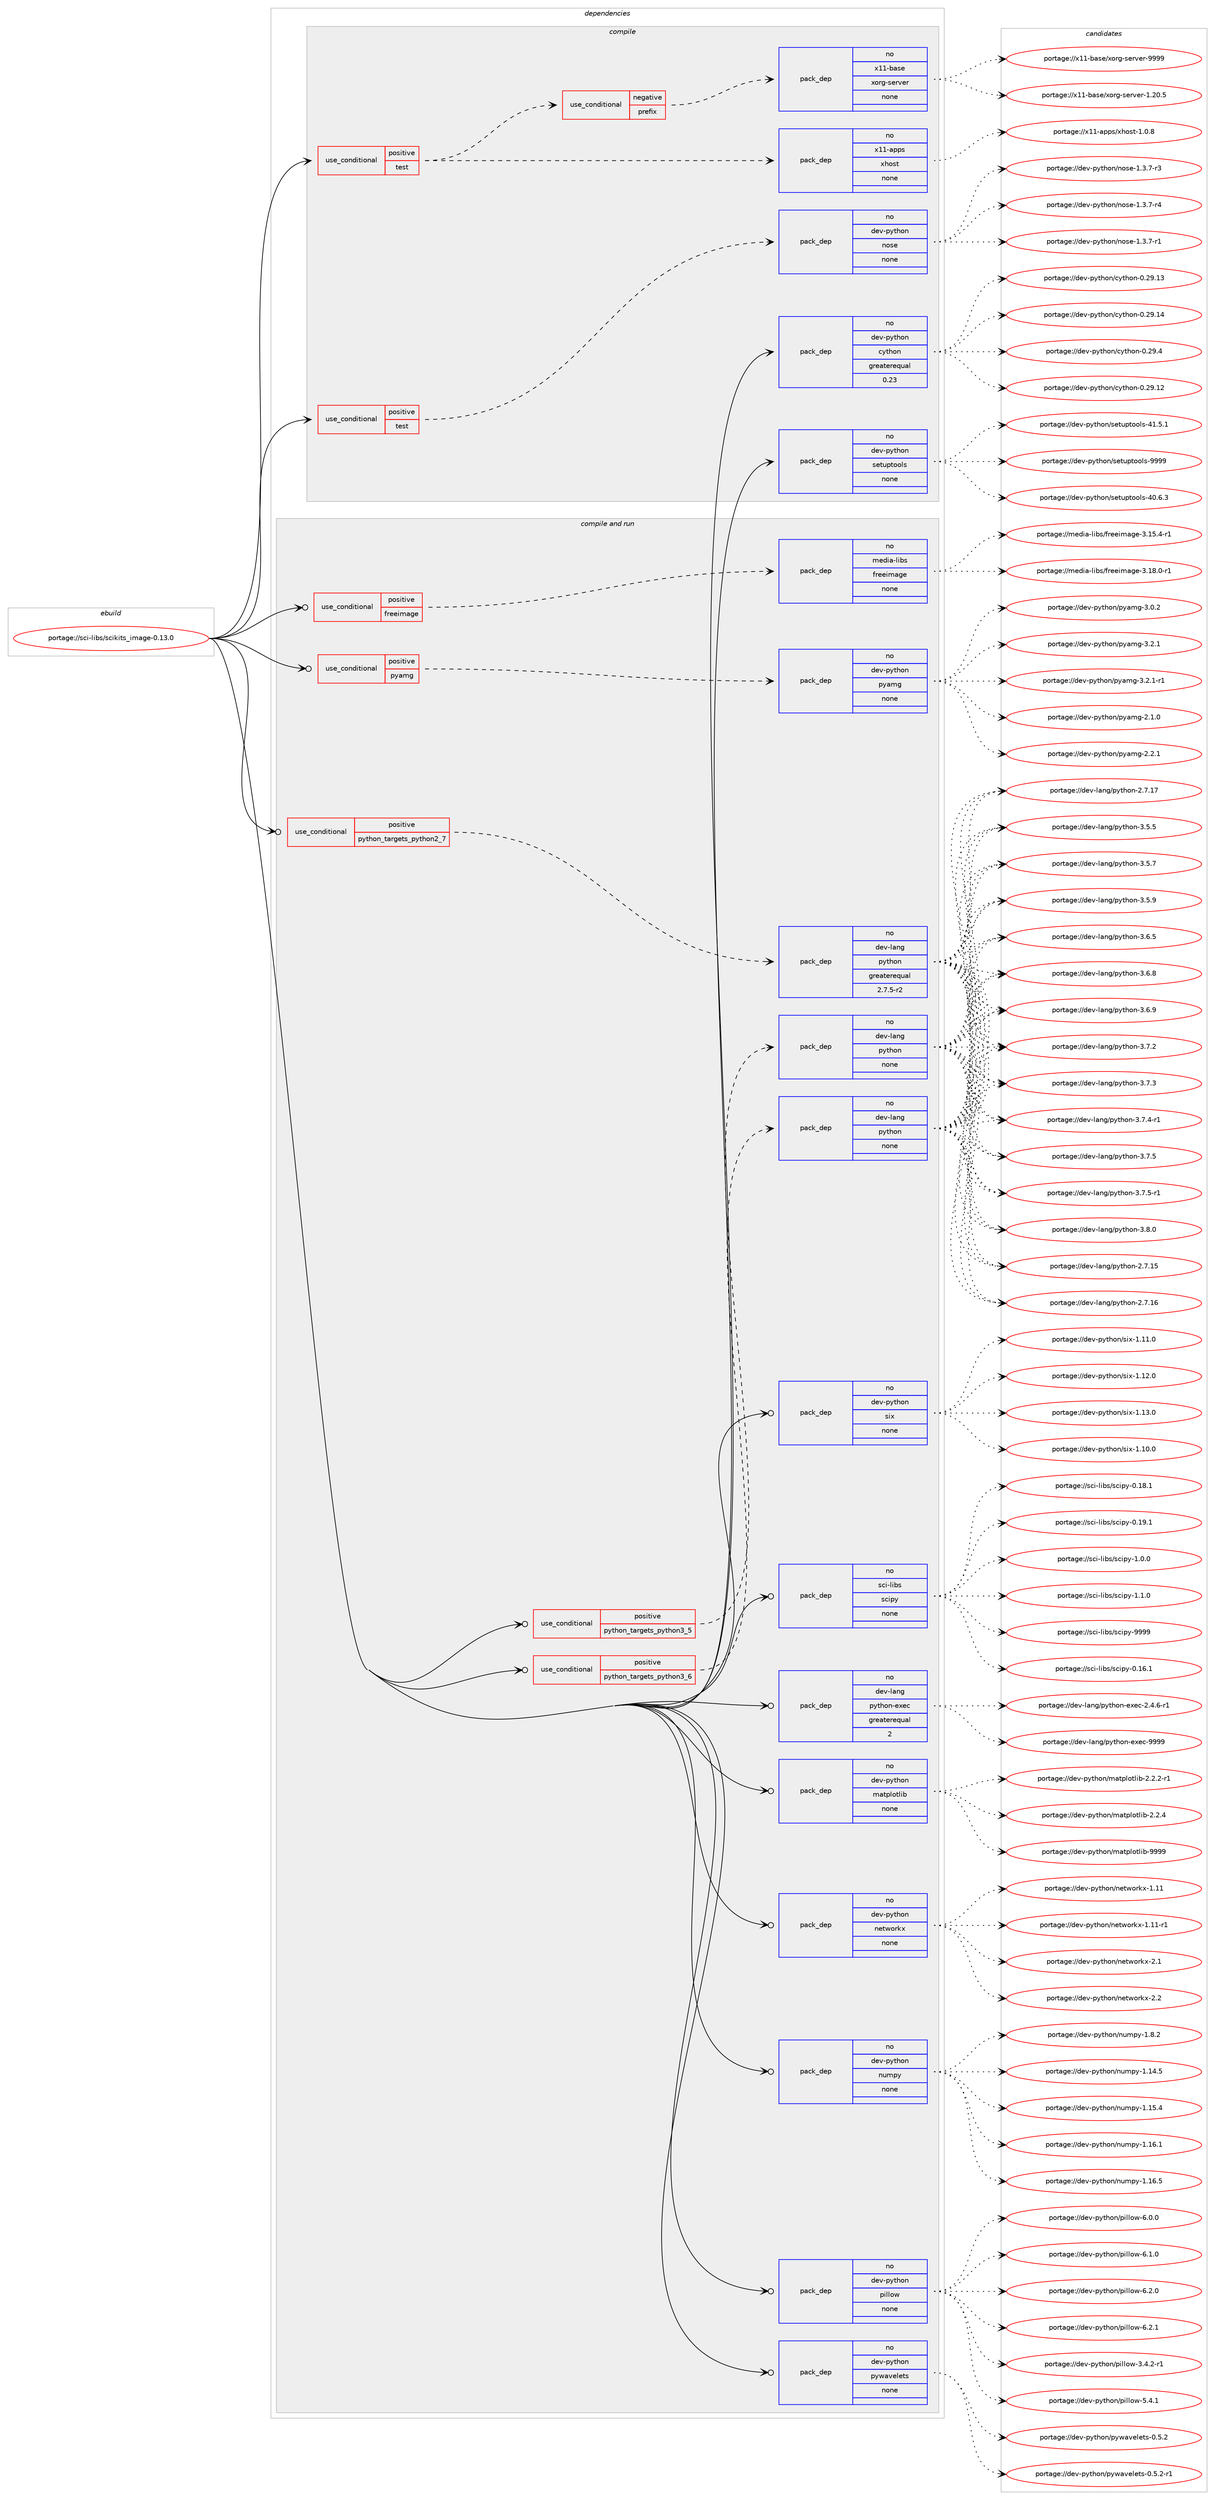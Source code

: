 digraph prolog {

# *************
# Graph options
# *************

newrank=true;
concentrate=true;
compound=true;
graph [rankdir=LR,fontname=Helvetica,fontsize=10,ranksep=1.5];#, ranksep=2.5, nodesep=0.2];
edge  [arrowhead=vee];
node  [fontname=Helvetica,fontsize=10];

# **********
# The ebuild
# **********

subgraph cluster_leftcol {
color=gray;
rank=same;
label=<<i>ebuild</i>>;
id [label="portage://sci-libs/scikits_image-0.13.0", color=red, width=4, href="../sci-libs/scikits_image-0.13.0.svg"];
}

# ****************
# The dependencies
# ****************

subgraph cluster_midcol {
color=gray;
label=<<i>dependencies</i>>;
subgraph cluster_compile {
fillcolor="#eeeeee";
style=filled;
label=<<i>compile</i>>;
subgraph cond97157 {
dependency392396 [label=<<TABLE BORDER="0" CELLBORDER="1" CELLSPACING="0" CELLPADDING="4"><TR><TD ROWSPAN="3" CELLPADDING="10">use_conditional</TD></TR><TR><TD>positive</TD></TR><TR><TD>test</TD></TR></TABLE>>, shape=none, color=red];
subgraph cond97158 {
dependency392397 [label=<<TABLE BORDER="0" CELLBORDER="1" CELLSPACING="0" CELLPADDING="4"><TR><TD ROWSPAN="3" CELLPADDING="10">use_conditional</TD></TR><TR><TD>negative</TD></TR><TR><TD>prefix</TD></TR></TABLE>>, shape=none, color=red];
subgraph pack288568 {
dependency392398 [label=<<TABLE BORDER="0" CELLBORDER="1" CELLSPACING="0" CELLPADDING="4" WIDTH="220"><TR><TD ROWSPAN="6" CELLPADDING="30">pack_dep</TD></TR><TR><TD WIDTH="110">no</TD></TR><TR><TD>x11-base</TD></TR><TR><TD>xorg-server</TD></TR><TR><TD>none</TD></TR><TR><TD></TD></TR></TABLE>>, shape=none, color=blue];
}
dependency392397:e -> dependency392398:w [weight=20,style="dashed",arrowhead="vee"];
}
dependency392396:e -> dependency392397:w [weight=20,style="dashed",arrowhead="vee"];
subgraph pack288569 {
dependency392399 [label=<<TABLE BORDER="0" CELLBORDER="1" CELLSPACING="0" CELLPADDING="4" WIDTH="220"><TR><TD ROWSPAN="6" CELLPADDING="30">pack_dep</TD></TR><TR><TD WIDTH="110">no</TD></TR><TR><TD>x11-apps</TD></TR><TR><TD>xhost</TD></TR><TR><TD>none</TD></TR><TR><TD></TD></TR></TABLE>>, shape=none, color=blue];
}
dependency392396:e -> dependency392399:w [weight=20,style="dashed",arrowhead="vee"];
}
id:e -> dependency392396:w [weight=20,style="solid",arrowhead="vee"];
subgraph cond97159 {
dependency392400 [label=<<TABLE BORDER="0" CELLBORDER="1" CELLSPACING="0" CELLPADDING="4"><TR><TD ROWSPAN="3" CELLPADDING="10">use_conditional</TD></TR><TR><TD>positive</TD></TR><TR><TD>test</TD></TR></TABLE>>, shape=none, color=red];
subgraph pack288570 {
dependency392401 [label=<<TABLE BORDER="0" CELLBORDER="1" CELLSPACING="0" CELLPADDING="4" WIDTH="220"><TR><TD ROWSPAN="6" CELLPADDING="30">pack_dep</TD></TR><TR><TD WIDTH="110">no</TD></TR><TR><TD>dev-python</TD></TR><TR><TD>nose</TD></TR><TR><TD>none</TD></TR><TR><TD></TD></TR></TABLE>>, shape=none, color=blue];
}
dependency392400:e -> dependency392401:w [weight=20,style="dashed",arrowhead="vee"];
}
id:e -> dependency392400:w [weight=20,style="solid",arrowhead="vee"];
subgraph pack288571 {
dependency392402 [label=<<TABLE BORDER="0" CELLBORDER="1" CELLSPACING="0" CELLPADDING="4" WIDTH="220"><TR><TD ROWSPAN="6" CELLPADDING="30">pack_dep</TD></TR><TR><TD WIDTH="110">no</TD></TR><TR><TD>dev-python</TD></TR><TR><TD>cython</TD></TR><TR><TD>greaterequal</TD></TR><TR><TD>0.23</TD></TR></TABLE>>, shape=none, color=blue];
}
id:e -> dependency392402:w [weight=20,style="solid",arrowhead="vee"];
subgraph pack288572 {
dependency392403 [label=<<TABLE BORDER="0" CELLBORDER="1" CELLSPACING="0" CELLPADDING="4" WIDTH="220"><TR><TD ROWSPAN="6" CELLPADDING="30">pack_dep</TD></TR><TR><TD WIDTH="110">no</TD></TR><TR><TD>dev-python</TD></TR><TR><TD>setuptools</TD></TR><TR><TD>none</TD></TR><TR><TD></TD></TR></TABLE>>, shape=none, color=blue];
}
id:e -> dependency392403:w [weight=20,style="solid",arrowhead="vee"];
}
subgraph cluster_compileandrun {
fillcolor="#eeeeee";
style=filled;
label=<<i>compile and run</i>>;
subgraph cond97160 {
dependency392404 [label=<<TABLE BORDER="0" CELLBORDER="1" CELLSPACING="0" CELLPADDING="4"><TR><TD ROWSPAN="3" CELLPADDING="10">use_conditional</TD></TR><TR><TD>positive</TD></TR><TR><TD>freeimage</TD></TR></TABLE>>, shape=none, color=red];
subgraph pack288573 {
dependency392405 [label=<<TABLE BORDER="0" CELLBORDER="1" CELLSPACING="0" CELLPADDING="4" WIDTH="220"><TR><TD ROWSPAN="6" CELLPADDING="30">pack_dep</TD></TR><TR><TD WIDTH="110">no</TD></TR><TR><TD>media-libs</TD></TR><TR><TD>freeimage</TD></TR><TR><TD>none</TD></TR><TR><TD></TD></TR></TABLE>>, shape=none, color=blue];
}
dependency392404:e -> dependency392405:w [weight=20,style="dashed",arrowhead="vee"];
}
id:e -> dependency392404:w [weight=20,style="solid",arrowhead="odotvee"];
subgraph cond97161 {
dependency392406 [label=<<TABLE BORDER="0" CELLBORDER="1" CELLSPACING="0" CELLPADDING="4"><TR><TD ROWSPAN="3" CELLPADDING="10">use_conditional</TD></TR><TR><TD>positive</TD></TR><TR><TD>pyamg</TD></TR></TABLE>>, shape=none, color=red];
subgraph pack288574 {
dependency392407 [label=<<TABLE BORDER="0" CELLBORDER="1" CELLSPACING="0" CELLPADDING="4" WIDTH="220"><TR><TD ROWSPAN="6" CELLPADDING="30">pack_dep</TD></TR><TR><TD WIDTH="110">no</TD></TR><TR><TD>dev-python</TD></TR><TR><TD>pyamg</TD></TR><TR><TD>none</TD></TR><TR><TD></TD></TR></TABLE>>, shape=none, color=blue];
}
dependency392406:e -> dependency392407:w [weight=20,style="dashed",arrowhead="vee"];
}
id:e -> dependency392406:w [weight=20,style="solid",arrowhead="odotvee"];
subgraph cond97162 {
dependency392408 [label=<<TABLE BORDER="0" CELLBORDER="1" CELLSPACING="0" CELLPADDING="4"><TR><TD ROWSPAN="3" CELLPADDING="10">use_conditional</TD></TR><TR><TD>positive</TD></TR><TR><TD>python_targets_python2_7</TD></TR></TABLE>>, shape=none, color=red];
subgraph pack288575 {
dependency392409 [label=<<TABLE BORDER="0" CELLBORDER="1" CELLSPACING="0" CELLPADDING="4" WIDTH="220"><TR><TD ROWSPAN="6" CELLPADDING="30">pack_dep</TD></TR><TR><TD WIDTH="110">no</TD></TR><TR><TD>dev-lang</TD></TR><TR><TD>python</TD></TR><TR><TD>greaterequal</TD></TR><TR><TD>2.7.5-r2</TD></TR></TABLE>>, shape=none, color=blue];
}
dependency392408:e -> dependency392409:w [weight=20,style="dashed",arrowhead="vee"];
}
id:e -> dependency392408:w [weight=20,style="solid",arrowhead="odotvee"];
subgraph cond97163 {
dependency392410 [label=<<TABLE BORDER="0" CELLBORDER="1" CELLSPACING="0" CELLPADDING="4"><TR><TD ROWSPAN="3" CELLPADDING="10">use_conditional</TD></TR><TR><TD>positive</TD></TR><TR><TD>python_targets_python3_5</TD></TR></TABLE>>, shape=none, color=red];
subgraph pack288576 {
dependency392411 [label=<<TABLE BORDER="0" CELLBORDER="1" CELLSPACING="0" CELLPADDING="4" WIDTH="220"><TR><TD ROWSPAN="6" CELLPADDING="30">pack_dep</TD></TR><TR><TD WIDTH="110">no</TD></TR><TR><TD>dev-lang</TD></TR><TR><TD>python</TD></TR><TR><TD>none</TD></TR><TR><TD></TD></TR></TABLE>>, shape=none, color=blue];
}
dependency392410:e -> dependency392411:w [weight=20,style="dashed",arrowhead="vee"];
}
id:e -> dependency392410:w [weight=20,style="solid",arrowhead="odotvee"];
subgraph cond97164 {
dependency392412 [label=<<TABLE BORDER="0" CELLBORDER="1" CELLSPACING="0" CELLPADDING="4"><TR><TD ROWSPAN="3" CELLPADDING="10">use_conditional</TD></TR><TR><TD>positive</TD></TR><TR><TD>python_targets_python3_6</TD></TR></TABLE>>, shape=none, color=red];
subgraph pack288577 {
dependency392413 [label=<<TABLE BORDER="0" CELLBORDER="1" CELLSPACING="0" CELLPADDING="4" WIDTH="220"><TR><TD ROWSPAN="6" CELLPADDING="30">pack_dep</TD></TR><TR><TD WIDTH="110">no</TD></TR><TR><TD>dev-lang</TD></TR><TR><TD>python</TD></TR><TR><TD>none</TD></TR><TR><TD></TD></TR></TABLE>>, shape=none, color=blue];
}
dependency392412:e -> dependency392413:w [weight=20,style="dashed",arrowhead="vee"];
}
id:e -> dependency392412:w [weight=20,style="solid",arrowhead="odotvee"];
subgraph pack288578 {
dependency392414 [label=<<TABLE BORDER="0" CELLBORDER="1" CELLSPACING="0" CELLPADDING="4" WIDTH="220"><TR><TD ROWSPAN="6" CELLPADDING="30">pack_dep</TD></TR><TR><TD WIDTH="110">no</TD></TR><TR><TD>dev-lang</TD></TR><TR><TD>python-exec</TD></TR><TR><TD>greaterequal</TD></TR><TR><TD>2</TD></TR></TABLE>>, shape=none, color=blue];
}
id:e -> dependency392414:w [weight=20,style="solid",arrowhead="odotvee"];
subgraph pack288579 {
dependency392415 [label=<<TABLE BORDER="0" CELLBORDER="1" CELLSPACING="0" CELLPADDING="4" WIDTH="220"><TR><TD ROWSPAN="6" CELLPADDING="30">pack_dep</TD></TR><TR><TD WIDTH="110">no</TD></TR><TR><TD>dev-python</TD></TR><TR><TD>matplotlib</TD></TR><TR><TD>none</TD></TR><TR><TD></TD></TR></TABLE>>, shape=none, color=blue];
}
id:e -> dependency392415:w [weight=20,style="solid",arrowhead="odotvee"];
subgraph pack288580 {
dependency392416 [label=<<TABLE BORDER="0" CELLBORDER="1" CELLSPACING="0" CELLPADDING="4" WIDTH="220"><TR><TD ROWSPAN="6" CELLPADDING="30">pack_dep</TD></TR><TR><TD WIDTH="110">no</TD></TR><TR><TD>dev-python</TD></TR><TR><TD>networkx</TD></TR><TR><TD>none</TD></TR><TR><TD></TD></TR></TABLE>>, shape=none, color=blue];
}
id:e -> dependency392416:w [weight=20,style="solid",arrowhead="odotvee"];
subgraph pack288581 {
dependency392417 [label=<<TABLE BORDER="0" CELLBORDER="1" CELLSPACING="0" CELLPADDING="4" WIDTH="220"><TR><TD ROWSPAN="6" CELLPADDING="30">pack_dep</TD></TR><TR><TD WIDTH="110">no</TD></TR><TR><TD>dev-python</TD></TR><TR><TD>numpy</TD></TR><TR><TD>none</TD></TR><TR><TD></TD></TR></TABLE>>, shape=none, color=blue];
}
id:e -> dependency392417:w [weight=20,style="solid",arrowhead="odotvee"];
subgraph pack288582 {
dependency392418 [label=<<TABLE BORDER="0" CELLBORDER="1" CELLSPACING="0" CELLPADDING="4" WIDTH="220"><TR><TD ROWSPAN="6" CELLPADDING="30">pack_dep</TD></TR><TR><TD WIDTH="110">no</TD></TR><TR><TD>dev-python</TD></TR><TR><TD>pillow</TD></TR><TR><TD>none</TD></TR><TR><TD></TD></TR></TABLE>>, shape=none, color=blue];
}
id:e -> dependency392418:w [weight=20,style="solid",arrowhead="odotvee"];
subgraph pack288583 {
dependency392419 [label=<<TABLE BORDER="0" CELLBORDER="1" CELLSPACING="0" CELLPADDING="4" WIDTH="220"><TR><TD ROWSPAN="6" CELLPADDING="30">pack_dep</TD></TR><TR><TD WIDTH="110">no</TD></TR><TR><TD>dev-python</TD></TR><TR><TD>pywavelets</TD></TR><TR><TD>none</TD></TR><TR><TD></TD></TR></TABLE>>, shape=none, color=blue];
}
id:e -> dependency392419:w [weight=20,style="solid",arrowhead="odotvee"];
subgraph pack288584 {
dependency392420 [label=<<TABLE BORDER="0" CELLBORDER="1" CELLSPACING="0" CELLPADDING="4" WIDTH="220"><TR><TD ROWSPAN="6" CELLPADDING="30">pack_dep</TD></TR><TR><TD WIDTH="110">no</TD></TR><TR><TD>dev-python</TD></TR><TR><TD>six</TD></TR><TR><TD>none</TD></TR><TR><TD></TD></TR></TABLE>>, shape=none, color=blue];
}
id:e -> dependency392420:w [weight=20,style="solid",arrowhead="odotvee"];
subgraph pack288585 {
dependency392421 [label=<<TABLE BORDER="0" CELLBORDER="1" CELLSPACING="0" CELLPADDING="4" WIDTH="220"><TR><TD ROWSPAN="6" CELLPADDING="30">pack_dep</TD></TR><TR><TD WIDTH="110">no</TD></TR><TR><TD>sci-libs</TD></TR><TR><TD>scipy</TD></TR><TR><TD>none</TD></TR><TR><TD></TD></TR></TABLE>>, shape=none, color=blue];
}
id:e -> dependency392421:w [weight=20,style="solid",arrowhead="odotvee"];
}
subgraph cluster_run {
fillcolor="#eeeeee";
style=filled;
label=<<i>run</i>>;
}
}

# **************
# The candidates
# **************

subgraph cluster_choices {
rank=same;
color=gray;
label=<<i>candidates</i>>;

subgraph choice288568 {
color=black;
nodesep=1;
choiceportage1204949459897115101471201111141034511510111411810111445494650484653 [label="portage://x11-base/xorg-server-1.20.5", color=red, width=4,href="../x11-base/xorg-server-1.20.5.svg"];
choiceportage120494945989711510147120111114103451151011141181011144557575757 [label="portage://x11-base/xorg-server-9999", color=red, width=4,href="../x11-base/xorg-server-9999.svg"];
dependency392398:e -> choiceportage1204949459897115101471201111141034511510111411810111445494650484653:w [style=dotted,weight="100"];
dependency392398:e -> choiceportage120494945989711510147120111114103451151011141181011144557575757:w [style=dotted,weight="100"];
}
subgraph choice288569 {
color=black;
nodesep=1;
choiceportage1204949459711211211547120104111115116454946484656 [label="portage://x11-apps/xhost-1.0.8", color=red, width=4,href="../x11-apps/xhost-1.0.8.svg"];
dependency392399:e -> choiceportage1204949459711211211547120104111115116454946484656:w [style=dotted,weight="100"];
}
subgraph choice288570 {
color=black;
nodesep=1;
choiceportage10010111845112121116104111110471101111151014549465146554511449 [label="portage://dev-python/nose-1.3.7-r1", color=red, width=4,href="../dev-python/nose-1.3.7-r1.svg"];
choiceportage10010111845112121116104111110471101111151014549465146554511451 [label="portage://dev-python/nose-1.3.7-r3", color=red, width=4,href="../dev-python/nose-1.3.7-r3.svg"];
choiceportage10010111845112121116104111110471101111151014549465146554511452 [label="portage://dev-python/nose-1.3.7-r4", color=red, width=4,href="../dev-python/nose-1.3.7-r4.svg"];
dependency392401:e -> choiceportage10010111845112121116104111110471101111151014549465146554511449:w [style=dotted,weight="100"];
dependency392401:e -> choiceportage10010111845112121116104111110471101111151014549465146554511451:w [style=dotted,weight="100"];
dependency392401:e -> choiceportage10010111845112121116104111110471101111151014549465146554511452:w [style=dotted,weight="100"];
}
subgraph choice288571 {
color=black;
nodesep=1;
choiceportage1001011184511212111610411111047991211161041111104548465057464950 [label="portage://dev-python/cython-0.29.12", color=red, width=4,href="../dev-python/cython-0.29.12.svg"];
choiceportage1001011184511212111610411111047991211161041111104548465057464951 [label="portage://dev-python/cython-0.29.13", color=red, width=4,href="../dev-python/cython-0.29.13.svg"];
choiceportage1001011184511212111610411111047991211161041111104548465057464952 [label="portage://dev-python/cython-0.29.14", color=red, width=4,href="../dev-python/cython-0.29.14.svg"];
choiceportage10010111845112121116104111110479912111610411111045484650574652 [label="portage://dev-python/cython-0.29.4", color=red, width=4,href="../dev-python/cython-0.29.4.svg"];
dependency392402:e -> choiceportage1001011184511212111610411111047991211161041111104548465057464950:w [style=dotted,weight="100"];
dependency392402:e -> choiceportage1001011184511212111610411111047991211161041111104548465057464951:w [style=dotted,weight="100"];
dependency392402:e -> choiceportage1001011184511212111610411111047991211161041111104548465057464952:w [style=dotted,weight="100"];
dependency392402:e -> choiceportage10010111845112121116104111110479912111610411111045484650574652:w [style=dotted,weight="100"];
}
subgraph choice288572 {
color=black;
nodesep=1;
choiceportage100101118451121211161041111104711510111611711211611111110811545524846544651 [label="portage://dev-python/setuptools-40.6.3", color=red, width=4,href="../dev-python/setuptools-40.6.3.svg"];
choiceportage100101118451121211161041111104711510111611711211611111110811545524946534649 [label="portage://dev-python/setuptools-41.5.1", color=red, width=4,href="../dev-python/setuptools-41.5.1.svg"];
choiceportage10010111845112121116104111110471151011161171121161111111081154557575757 [label="portage://dev-python/setuptools-9999", color=red, width=4,href="../dev-python/setuptools-9999.svg"];
dependency392403:e -> choiceportage100101118451121211161041111104711510111611711211611111110811545524846544651:w [style=dotted,weight="100"];
dependency392403:e -> choiceportage100101118451121211161041111104711510111611711211611111110811545524946534649:w [style=dotted,weight="100"];
dependency392403:e -> choiceportage10010111845112121116104111110471151011161171121161111111081154557575757:w [style=dotted,weight="100"];
}
subgraph choice288573 {
color=black;
nodesep=1;
choiceportage1091011001059745108105981154710211410110110510997103101455146495346524511449 [label="portage://media-libs/freeimage-3.15.4-r1", color=red, width=4,href="../media-libs/freeimage-3.15.4-r1.svg"];
choiceportage1091011001059745108105981154710211410110110510997103101455146495646484511449 [label="portage://media-libs/freeimage-3.18.0-r1", color=red, width=4,href="../media-libs/freeimage-3.18.0-r1.svg"];
dependency392405:e -> choiceportage1091011001059745108105981154710211410110110510997103101455146495346524511449:w [style=dotted,weight="100"];
dependency392405:e -> choiceportage1091011001059745108105981154710211410110110510997103101455146495646484511449:w [style=dotted,weight="100"];
}
subgraph choice288574 {
color=black;
nodesep=1;
choiceportage100101118451121211161041111104711212197109103455046494648 [label="portage://dev-python/pyamg-2.1.0", color=red, width=4,href="../dev-python/pyamg-2.1.0.svg"];
choiceportage100101118451121211161041111104711212197109103455046504649 [label="portage://dev-python/pyamg-2.2.1", color=red, width=4,href="../dev-python/pyamg-2.2.1.svg"];
choiceportage100101118451121211161041111104711212197109103455146484650 [label="portage://dev-python/pyamg-3.0.2", color=red, width=4,href="../dev-python/pyamg-3.0.2.svg"];
choiceportage100101118451121211161041111104711212197109103455146504649 [label="portage://dev-python/pyamg-3.2.1", color=red, width=4,href="../dev-python/pyamg-3.2.1.svg"];
choiceportage1001011184511212111610411111047112121971091034551465046494511449 [label="portage://dev-python/pyamg-3.2.1-r1", color=red, width=4,href="../dev-python/pyamg-3.2.1-r1.svg"];
dependency392407:e -> choiceportage100101118451121211161041111104711212197109103455046494648:w [style=dotted,weight="100"];
dependency392407:e -> choiceportage100101118451121211161041111104711212197109103455046504649:w [style=dotted,weight="100"];
dependency392407:e -> choiceportage100101118451121211161041111104711212197109103455146484650:w [style=dotted,weight="100"];
dependency392407:e -> choiceportage100101118451121211161041111104711212197109103455146504649:w [style=dotted,weight="100"];
dependency392407:e -> choiceportage1001011184511212111610411111047112121971091034551465046494511449:w [style=dotted,weight="100"];
}
subgraph choice288575 {
color=black;
nodesep=1;
choiceportage10010111845108971101034711212111610411111045504655464953 [label="portage://dev-lang/python-2.7.15", color=red, width=4,href="../dev-lang/python-2.7.15.svg"];
choiceportage10010111845108971101034711212111610411111045504655464954 [label="portage://dev-lang/python-2.7.16", color=red, width=4,href="../dev-lang/python-2.7.16.svg"];
choiceportage10010111845108971101034711212111610411111045504655464955 [label="portage://dev-lang/python-2.7.17", color=red, width=4,href="../dev-lang/python-2.7.17.svg"];
choiceportage100101118451089711010347112121116104111110455146534653 [label="portage://dev-lang/python-3.5.5", color=red, width=4,href="../dev-lang/python-3.5.5.svg"];
choiceportage100101118451089711010347112121116104111110455146534655 [label="portage://dev-lang/python-3.5.7", color=red, width=4,href="../dev-lang/python-3.5.7.svg"];
choiceportage100101118451089711010347112121116104111110455146534657 [label="portage://dev-lang/python-3.5.9", color=red, width=4,href="../dev-lang/python-3.5.9.svg"];
choiceportage100101118451089711010347112121116104111110455146544653 [label="portage://dev-lang/python-3.6.5", color=red, width=4,href="../dev-lang/python-3.6.5.svg"];
choiceportage100101118451089711010347112121116104111110455146544656 [label="portage://dev-lang/python-3.6.8", color=red, width=4,href="../dev-lang/python-3.6.8.svg"];
choiceportage100101118451089711010347112121116104111110455146544657 [label="portage://dev-lang/python-3.6.9", color=red, width=4,href="../dev-lang/python-3.6.9.svg"];
choiceportage100101118451089711010347112121116104111110455146554650 [label="portage://dev-lang/python-3.7.2", color=red, width=4,href="../dev-lang/python-3.7.2.svg"];
choiceportage100101118451089711010347112121116104111110455146554651 [label="portage://dev-lang/python-3.7.3", color=red, width=4,href="../dev-lang/python-3.7.3.svg"];
choiceportage1001011184510897110103471121211161041111104551465546524511449 [label="portage://dev-lang/python-3.7.4-r1", color=red, width=4,href="../dev-lang/python-3.7.4-r1.svg"];
choiceportage100101118451089711010347112121116104111110455146554653 [label="portage://dev-lang/python-3.7.5", color=red, width=4,href="../dev-lang/python-3.7.5.svg"];
choiceportage1001011184510897110103471121211161041111104551465546534511449 [label="portage://dev-lang/python-3.7.5-r1", color=red, width=4,href="../dev-lang/python-3.7.5-r1.svg"];
choiceportage100101118451089711010347112121116104111110455146564648 [label="portage://dev-lang/python-3.8.0", color=red, width=4,href="../dev-lang/python-3.8.0.svg"];
dependency392409:e -> choiceportage10010111845108971101034711212111610411111045504655464953:w [style=dotted,weight="100"];
dependency392409:e -> choiceportage10010111845108971101034711212111610411111045504655464954:w [style=dotted,weight="100"];
dependency392409:e -> choiceportage10010111845108971101034711212111610411111045504655464955:w [style=dotted,weight="100"];
dependency392409:e -> choiceportage100101118451089711010347112121116104111110455146534653:w [style=dotted,weight="100"];
dependency392409:e -> choiceportage100101118451089711010347112121116104111110455146534655:w [style=dotted,weight="100"];
dependency392409:e -> choiceportage100101118451089711010347112121116104111110455146534657:w [style=dotted,weight="100"];
dependency392409:e -> choiceportage100101118451089711010347112121116104111110455146544653:w [style=dotted,weight="100"];
dependency392409:e -> choiceportage100101118451089711010347112121116104111110455146544656:w [style=dotted,weight="100"];
dependency392409:e -> choiceportage100101118451089711010347112121116104111110455146544657:w [style=dotted,weight="100"];
dependency392409:e -> choiceportage100101118451089711010347112121116104111110455146554650:w [style=dotted,weight="100"];
dependency392409:e -> choiceportage100101118451089711010347112121116104111110455146554651:w [style=dotted,weight="100"];
dependency392409:e -> choiceportage1001011184510897110103471121211161041111104551465546524511449:w [style=dotted,weight="100"];
dependency392409:e -> choiceportage100101118451089711010347112121116104111110455146554653:w [style=dotted,weight="100"];
dependency392409:e -> choiceportage1001011184510897110103471121211161041111104551465546534511449:w [style=dotted,weight="100"];
dependency392409:e -> choiceportage100101118451089711010347112121116104111110455146564648:w [style=dotted,weight="100"];
}
subgraph choice288576 {
color=black;
nodesep=1;
choiceportage10010111845108971101034711212111610411111045504655464953 [label="portage://dev-lang/python-2.7.15", color=red, width=4,href="../dev-lang/python-2.7.15.svg"];
choiceportage10010111845108971101034711212111610411111045504655464954 [label="portage://dev-lang/python-2.7.16", color=red, width=4,href="../dev-lang/python-2.7.16.svg"];
choiceportage10010111845108971101034711212111610411111045504655464955 [label="portage://dev-lang/python-2.7.17", color=red, width=4,href="../dev-lang/python-2.7.17.svg"];
choiceportage100101118451089711010347112121116104111110455146534653 [label="portage://dev-lang/python-3.5.5", color=red, width=4,href="../dev-lang/python-3.5.5.svg"];
choiceportage100101118451089711010347112121116104111110455146534655 [label="portage://dev-lang/python-3.5.7", color=red, width=4,href="../dev-lang/python-3.5.7.svg"];
choiceportage100101118451089711010347112121116104111110455146534657 [label="portage://dev-lang/python-3.5.9", color=red, width=4,href="../dev-lang/python-3.5.9.svg"];
choiceportage100101118451089711010347112121116104111110455146544653 [label="portage://dev-lang/python-3.6.5", color=red, width=4,href="../dev-lang/python-3.6.5.svg"];
choiceportage100101118451089711010347112121116104111110455146544656 [label="portage://dev-lang/python-3.6.8", color=red, width=4,href="../dev-lang/python-3.6.8.svg"];
choiceportage100101118451089711010347112121116104111110455146544657 [label="portage://dev-lang/python-3.6.9", color=red, width=4,href="../dev-lang/python-3.6.9.svg"];
choiceportage100101118451089711010347112121116104111110455146554650 [label="portage://dev-lang/python-3.7.2", color=red, width=4,href="../dev-lang/python-3.7.2.svg"];
choiceportage100101118451089711010347112121116104111110455146554651 [label="portage://dev-lang/python-3.7.3", color=red, width=4,href="../dev-lang/python-3.7.3.svg"];
choiceportage1001011184510897110103471121211161041111104551465546524511449 [label="portage://dev-lang/python-3.7.4-r1", color=red, width=4,href="../dev-lang/python-3.7.4-r1.svg"];
choiceportage100101118451089711010347112121116104111110455146554653 [label="portage://dev-lang/python-3.7.5", color=red, width=4,href="../dev-lang/python-3.7.5.svg"];
choiceportage1001011184510897110103471121211161041111104551465546534511449 [label="portage://dev-lang/python-3.7.5-r1", color=red, width=4,href="../dev-lang/python-3.7.5-r1.svg"];
choiceportage100101118451089711010347112121116104111110455146564648 [label="portage://dev-lang/python-3.8.0", color=red, width=4,href="../dev-lang/python-3.8.0.svg"];
dependency392411:e -> choiceportage10010111845108971101034711212111610411111045504655464953:w [style=dotted,weight="100"];
dependency392411:e -> choiceportage10010111845108971101034711212111610411111045504655464954:w [style=dotted,weight="100"];
dependency392411:e -> choiceportage10010111845108971101034711212111610411111045504655464955:w [style=dotted,weight="100"];
dependency392411:e -> choiceportage100101118451089711010347112121116104111110455146534653:w [style=dotted,weight="100"];
dependency392411:e -> choiceportage100101118451089711010347112121116104111110455146534655:w [style=dotted,weight="100"];
dependency392411:e -> choiceportage100101118451089711010347112121116104111110455146534657:w [style=dotted,weight="100"];
dependency392411:e -> choiceportage100101118451089711010347112121116104111110455146544653:w [style=dotted,weight="100"];
dependency392411:e -> choiceportage100101118451089711010347112121116104111110455146544656:w [style=dotted,weight="100"];
dependency392411:e -> choiceportage100101118451089711010347112121116104111110455146544657:w [style=dotted,weight="100"];
dependency392411:e -> choiceportage100101118451089711010347112121116104111110455146554650:w [style=dotted,weight="100"];
dependency392411:e -> choiceportage100101118451089711010347112121116104111110455146554651:w [style=dotted,weight="100"];
dependency392411:e -> choiceportage1001011184510897110103471121211161041111104551465546524511449:w [style=dotted,weight="100"];
dependency392411:e -> choiceportage100101118451089711010347112121116104111110455146554653:w [style=dotted,weight="100"];
dependency392411:e -> choiceportage1001011184510897110103471121211161041111104551465546534511449:w [style=dotted,weight="100"];
dependency392411:e -> choiceportage100101118451089711010347112121116104111110455146564648:w [style=dotted,weight="100"];
}
subgraph choice288577 {
color=black;
nodesep=1;
choiceportage10010111845108971101034711212111610411111045504655464953 [label="portage://dev-lang/python-2.7.15", color=red, width=4,href="../dev-lang/python-2.7.15.svg"];
choiceportage10010111845108971101034711212111610411111045504655464954 [label="portage://dev-lang/python-2.7.16", color=red, width=4,href="../dev-lang/python-2.7.16.svg"];
choiceportage10010111845108971101034711212111610411111045504655464955 [label="portage://dev-lang/python-2.7.17", color=red, width=4,href="../dev-lang/python-2.7.17.svg"];
choiceportage100101118451089711010347112121116104111110455146534653 [label="portage://dev-lang/python-3.5.5", color=red, width=4,href="../dev-lang/python-3.5.5.svg"];
choiceportage100101118451089711010347112121116104111110455146534655 [label="portage://dev-lang/python-3.5.7", color=red, width=4,href="../dev-lang/python-3.5.7.svg"];
choiceportage100101118451089711010347112121116104111110455146534657 [label="portage://dev-lang/python-3.5.9", color=red, width=4,href="../dev-lang/python-3.5.9.svg"];
choiceportage100101118451089711010347112121116104111110455146544653 [label="portage://dev-lang/python-3.6.5", color=red, width=4,href="../dev-lang/python-3.6.5.svg"];
choiceportage100101118451089711010347112121116104111110455146544656 [label="portage://dev-lang/python-3.6.8", color=red, width=4,href="../dev-lang/python-3.6.8.svg"];
choiceportage100101118451089711010347112121116104111110455146544657 [label="portage://dev-lang/python-3.6.9", color=red, width=4,href="../dev-lang/python-3.6.9.svg"];
choiceportage100101118451089711010347112121116104111110455146554650 [label="portage://dev-lang/python-3.7.2", color=red, width=4,href="../dev-lang/python-3.7.2.svg"];
choiceportage100101118451089711010347112121116104111110455146554651 [label="portage://dev-lang/python-3.7.3", color=red, width=4,href="../dev-lang/python-3.7.3.svg"];
choiceportage1001011184510897110103471121211161041111104551465546524511449 [label="portage://dev-lang/python-3.7.4-r1", color=red, width=4,href="../dev-lang/python-3.7.4-r1.svg"];
choiceportage100101118451089711010347112121116104111110455146554653 [label="portage://dev-lang/python-3.7.5", color=red, width=4,href="../dev-lang/python-3.7.5.svg"];
choiceportage1001011184510897110103471121211161041111104551465546534511449 [label="portage://dev-lang/python-3.7.5-r1", color=red, width=4,href="../dev-lang/python-3.7.5-r1.svg"];
choiceportage100101118451089711010347112121116104111110455146564648 [label="portage://dev-lang/python-3.8.0", color=red, width=4,href="../dev-lang/python-3.8.0.svg"];
dependency392413:e -> choiceportage10010111845108971101034711212111610411111045504655464953:w [style=dotted,weight="100"];
dependency392413:e -> choiceportage10010111845108971101034711212111610411111045504655464954:w [style=dotted,weight="100"];
dependency392413:e -> choiceportage10010111845108971101034711212111610411111045504655464955:w [style=dotted,weight="100"];
dependency392413:e -> choiceportage100101118451089711010347112121116104111110455146534653:w [style=dotted,weight="100"];
dependency392413:e -> choiceportage100101118451089711010347112121116104111110455146534655:w [style=dotted,weight="100"];
dependency392413:e -> choiceportage100101118451089711010347112121116104111110455146534657:w [style=dotted,weight="100"];
dependency392413:e -> choiceportage100101118451089711010347112121116104111110455146544653:w [style=dotted,weight="100"];
dependency392413:e -> choiceportage100101118451089711010347112121116104111110455146544656:w [style=dotted,weight="100"];
dependency392413:e -> choiceportage100101118451089711010347112121116104111110455146544657:w [style=dotted,weight="100"];
dependency392413:e -> choiceportage100101118451089711010347112121116104111110455146554650:w [style=dotted,weight="100"];
dependency392413:e -> choiceportage100101118451089711010347112121116104111110455146554651:w [style=dotted,weight="100"];
dependency392413:e -> choiceportage1001011184510897110103471121211161041111104551465546524511449:w [style=dotted,weight="100"];
dependency392413:e -> choiceportage100101118451089711010347112121116104111110455146554653:w [style=dotted,weight="100"];
dependency392413:e -> choiceportage1001011184510897110103471121211161041111104551465546534511449:w [style=dotted,weight="100"];
dependency392413:e -> choiceportage100101118451089711010347112121116104111110455146564648:w [style=dotted,weight="100"];
}
subgraph choice288578 {
color=black;
nodesep=1;
choiceportage10010111845108971101034711212111610411111045101120101994550465246544511449 [label="portage://dev-lang/python-exec-2.4.6-r1", color=red, width=4,href="../dev-lang/python-exec-2.4.6-r1.svg"];
choiceportage10010111845108971101034711212111610411111045101120101994557575757 [label="portage://dev-lang/python-exec-9999", color=red, width=4,href="../dev-lang/python-exec-9999.svg"];
dependency392414:e -> choiceportage10010111845108971101034711212111610411111045101120101994550465246544511449:w [style=dotted,weight="100"];
dependency392414:e -> choiceportage10010111845108971101034711212111610411111045101120101994557575757:w [style=dotted,weight="100"];
}
subgraph choice288579 {
color=black;
nodesep=1;
choiceportage100101118451121211161041111104710997116112108111116108105984550465046504511449 [label="portage://dev-python/matplotlib-2.2.2-r1", color=red, width=4,href="../dev-python/matplotlib-2.2.2-r1.svg"];
choiceportage10010111845112121116104111110471099711611210811111610810598455046504652 [label="portage://dev-python/matplotlib-2.2.4", color=red, width=4,href="../dev-python/matplotlib-2.2.4.svg"];
choiceportage100101118451121211161041111104710997116112108111116108105984557575757 [label="portage://dev-python/matplotlib-9999", color=red, width=4,href="../dev-python/matplotlib-9999.svg"];
dependency392415:e -> choiceportage100101118451121211161041111104710997116112108111116108105984550465046504511449:w [style=dotted,weight="100"];
dependency392415:e -> choiceportage10010111845112121116104111110471099711611210811111610810598455046504652:w [style=dotted,weight="100"];
dependency392415:e -> choiceportage100101118451121211161041111104710997116112108111116108105984557575757:w [style=dotted,weight="100"];
}
subgraph choice288580 {
color=black;
nodesep=1;
choiceportage10010111845112121116104111110471101011161191111141071204549464949 [label="portage://dev-python/networkx-1.11", color=red, width=4,href="../dev-python/networkx-1.11.svg"];
choiceportage100101118451121211161041111104711010111611911111410712045494649494511449 [label="portage://dev-python/networkx-1.11-r1", color=red, width=4,href="../dev-python/networkx-1.11-r1.svg"];
choiceportage100101118451121211161041111104711010111611911111410712045504649 [label="portage://dev-python/networkx-2.1", color=red, width=4,href="../dev-python/networkx-2.1.svg"];
choiceportage100101118451121211161041111104711010111611911111410712045504650 [label="portage://dev-python/networkx-2.2", color=red, width=4,href="../dev-python/networkx-2.2.svg"];
dependency392416:e -> choiceportage10010111845112121116104111110471101011161191111141071204549464949:w [style=dotted,weight="100"];
dependency392416:e -> choiceportage100101118451121211161041111104711010111611911111410712045494649494511449:w [style=dotted,weight="100"];
dependency392416:e -> choiceportage100101118451121211161041111104711010111611911111410712045504649:w [style=dotted,weight="100"];
dependency392416:e -> choiceportage100101118451121211161041111104711010111611911111410712045504650:w [style=dotted,weight="100"];
}
subgraph choice288581 {
color=black;
nodesep=1;
choiceportage100101118451121211161041111104711011710911212145494649524653 [label="portage://dev-python/numpy-1.14.5", color=red, width=4,href="../dev-python/numpy-1.14.5.svg"];
choiceportage100101118451121211161041111104711011710911212145494649534652 [label="portage://dev-python/numpy-1.15.4", color=red, width=4,href="../dev-python/numpy-1.15.4.svg"];
choiceportage100101118451121211161041111104711011710911212145494649544649 [label="portage://dev-python/numpy-1.16.1", color=red, width=4,href="../dev-python/numpy-1.16.1.svg"];
choiceportage100101118451121211161041111104711011710911212145494649544653 [label="portage://dev-python/numpy-1.16.5", color=red, width=4,href="../dev-python/numpy-1.16.5.svg"];
choiceportage1001011184511212111610411111047110117109112121454946564650 [label="portage://dev-python/numpy-1.8.2", color=red, width=4,href="../dev-python/numpy-1.8.2.svg"];
dependency392417:e -> choiceportage100101118451121211161041111104711011710911212145494649524653:w [style=dotted,weight="100"];
dependency392417:e -> choiceportage100101118451121211161041111104711011710911212145494649534652:w [style=dotted,weight="100"];
dependency392417:e -> choiceportage100101118451121211161041111104711011710911212145494649544649:w [style=dotted,weight="100"];
dependency392417:e -> choiceportage100101118451121211161041111104711011710911212145494649544653:w [style=dotted,weight="100"];
dependency392417:e -> choiceportage1001011184511212111610411111047110117109112121454946564650:w [style=dotted,weight="100"];
}
subgraph choice288582 {
color=black;
nodesep=1;
choiceportage10010111845112121116104111110471121051081081111194551465246504511449 [label="portage://dev-python/pillow-3.4.2-r1", color=red, width=4,href="../dev-python/pillow-3.4.2-r1.svg"];
choiceportage1001011184511212111610411111047112105108108111119455346524649 [label="portage://dev-python/pillow-5.4.1", color=red, width=4,href="../dev-python/pillow-5.4.1.svg"];
choiceportage1001011184511212111610411111047112105108108111119455446484648 [label="portage://dev-python/pillow-6.0.0", color=red, width=4,href="../dev-python/pillow-6.0.0.svg"];
choiceportage1001011184511212111610411111047112105108108111119455446494648 [label="portage://dev-python/pillow-6.1.0", color=red, width=4,href="../dev-python/pillow-6.1.0.svg"];
choiceportage1001011184511212111610411111047112105108108111119455446504648 [label="portage://dev-python/pillow-6.2.0", color=red, width=4,href="../dev-python/pillow-6.2.0.svg"];
choiceportage1001011184511212111610411111047112105108108111119455446504649 [label="portage://dev-python/pillow-6.2.1", color=red, width=4,href="../dev-python/pillow-6.2.1.svg"];
dependency392418:e -> choiceportage10010111845112121116104111110471121051081081111194551465246504511449:w [style=dotted,weight="100"];
dependency392418:e -> choiceportage1001011184511212111610411111047112105108108111119455346524649:w [style=dotted,weight="100"];
dependency392418:e -> choiceportage1001011184511212111610411111047112105108108111119455446484648:w [style=dotted,weight="100"];
dependency392418:e -> choiceportage1001011184511212111610411111047112105108108111119455446494648:w [style=dotted,weight="100"];
dependency392418:e -> choiceportage1001011184511212111610411111047112105108108111119455446504648:w [style=dotted,weight="100"];
dependency392418:e -> choiceportage1001011184511212111610411111047112105108108111119455446504649:w [style=dotted,weight="100"];
}
subgraph choice288583 {
color=black;
nodesep=1;
choiceportage100101118451121211161041111104711212111997118101108101116115454846534650 [label="portage://dev-python/pywavelets-0.5.2", color=red, width=4,href="../dev-python/pywavelets-0.5.2.svg"];
choiceportage1001011184511212111610411111047112121119971181011081011161154548465346504511449 [label="portage://dev-python/pywavelets-0.5.2-r1", color=red, width=4,href="../dev-python/pywavelets-0.5.2-r1.svg"];
dependency392419:e -> choiceportage100101118451121211161041111104711212111997118101108101116115454846534650:w [style=dotted,weight="100"];
dependency392419:e -> choiceportage1001011184511212111610411111047112121119971181011081011161154548465346504511449:w [style=dotted,weight="100"];
}
subgraph choice288584 {
color=black;
nodesep=1;
choiceportage100101118451121211161041111104711510512045494649484648 [label="portage://dev-python/six-1.10.0", color=red, width=4,href="../dev-python/six-1.10.0.svg"];
choiceportage100101118451121211161041111104711510512045494649494648 [label="portage://dev-python/six-1.11.0", color=red, width=4,href="../dev-python/six-1.11.0.svg"];
choiceportage100101118451121211161041111104711510512045494649504648 [label="portage://dev-python/six-1.12.0", color=red, width=4,href="../dev-python/six-1.12.0.svg"];
choiceportage100101118451121211161041111104711510512045494649514648 [label="portage://dev-python/six-1.13.0", color=red, width=4,href="../dev-python/six-1.13.0.svg"];
dependency392420:e -> choiceportage100101118451121211161041111104711510512045494649484648:w [style=dotted,weight="100"];
dependency392420:e -> choiceportage100101118451121211161041111104711510512045494649494648:w [style=dotted,weight="100"];
dependency392420:e -> choiceportage100101118451121211161041111104711510512045494649504648:w [style=dotted,weight="100"];
dependency392420:e -> choiceportage100101118451121211161041111104711510512045494649514648:w [style=dotted,weight="100"];
}
subgraph choice288585 {
color=black;
nodesep=1;
choiceportage115991054510810598115471159910511212145484649544649 [label="portage://sci-libs/scipy-0.16.1", color=red, width=4,href="../sci-libs/scipy-0.16.1.svg"];
choiceportage115991054510810598115471159910511212145484649564649 [label="portage://sci-libs/scipy-0.18.1", color=red, width=4,href="../sci-libs/scipy-0.18.1.svg"];
choiceportage115991054510810598115471159910511212145484649574649 [label="portage://sci-libs/scipy-0.19.1", color=red, width=4,href="../sci-libs/scipy-0.19.1.svg"];
choiceportage1159910545108105981154711599105112121454946484648 [label="portage://sci-libs/scipy-1.0.0", color=red, width=4,href="../sci-libs/scipy-1.0.0.svg"];
choiceportage1159910545108105981154711599105112121454946494648 [label="portage://sci-libs/scipy-1.1.0", color=red, width=4,href="../sci-libs/scipy-1.1.0.svg"];
choiceportage11599105451081059811547115991051121214557575757 [label="portage://sci-libs/scipy-9999", color=red, width=4,href="../sci-libs/scipy-9999.svg"];
dependency392421:e -> choiceportage115991054510810598115471159910511212145484649544649:w [style=dotted,weight="100"];
dependency392421:e -> choiceportage115991054510810598115471159910511212145484649564649:w [style=dotted,weight="100"];
dependency392421:e -> choiceportage115991054510810598115471159910511212145484649574649:w [style=dotted,weight="100"];
dependency392421:e -> choiceportage1159910545108105981154711599105112121454946484648:w [style=dotted,weight="100"];
dependency392421:e -> choiceportage1159910545108105981154711599105112121454946494648:w [style=dotted,weight="100"];
dependency392421:e -> choiceportage11599105451081059811547115991051121214557575757:w [style=dotted,weight="100"];
}
}

}
